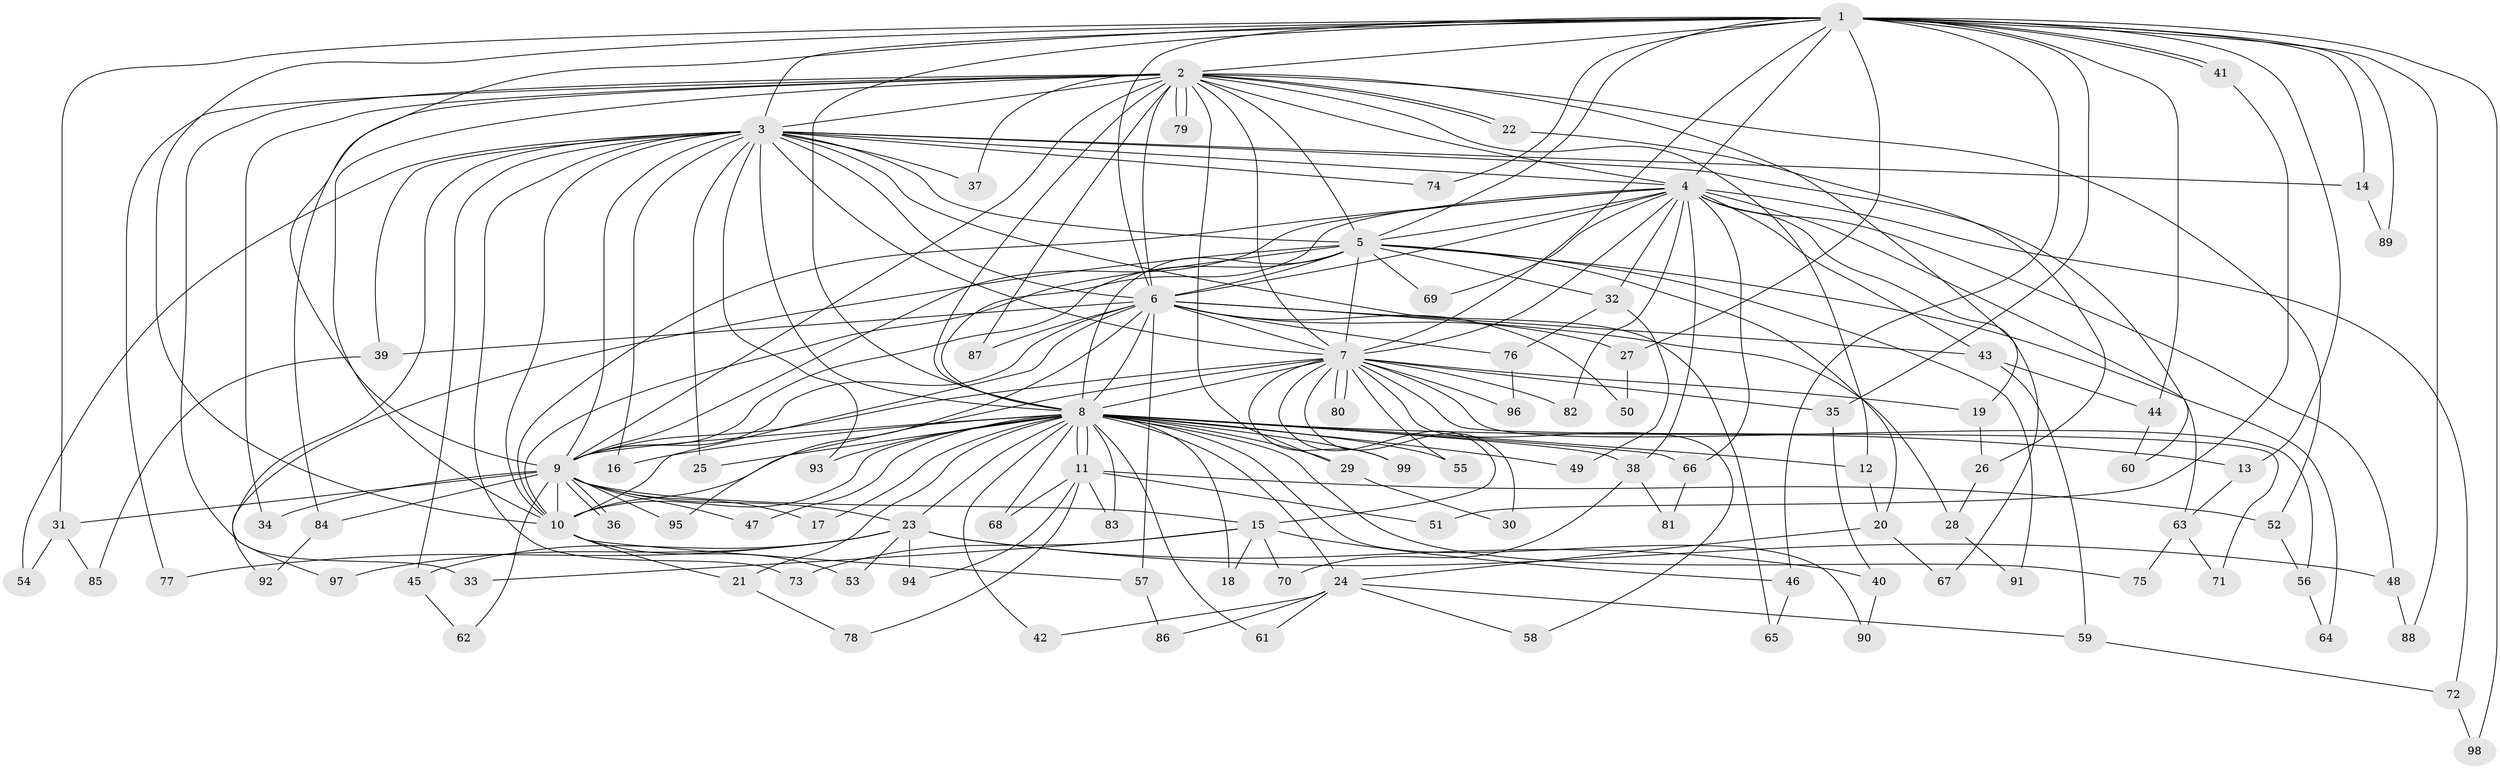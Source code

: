 // coarse degree distribution, {22: 0.013888888888888888, 19: 0.041666666666666664, 17: 0.013888888888888888, 14: 0.013888888888888888, 16: 0.013888888888888888, 18: 0.013888888888888888, 33: 0.013888888888888888, 7: 0.027777777777777776, 3: 0.2638888888888889, 2: 0.4722222222222222, 4: 0.06944444444444445, 9: 0.013888888888888888, 6: 0.013888888888888888, 5: 0.013888888888888888}
// Generated by graph-tools (version 1.1) at 2025/51/02/27/25 19:51:53]
// undirected, 99 vertices, 223 edges
graph export_dot {
graph [start="1"]
  node [color=gray90,style=filled];
  1;
  2;
  3;
  4;
  5;
  6;
  7;
  8;
  9;
  10;
  11;
  12;
  13;
  14;
  15;
  16;
  17;
  18;
  19;
  20;
  21;
  22;
  23;
  24;
  25;
  26;
  27;
  28;
  29;
  30;
  31;
  32;
  33;
  34;
  35;
  36;
  37;
  38;
  39;
  40;
  41;
  42;
  43;
  44;
  45;
  46;
  47;
  48;
  49;
  50;
  51;
  52;
  53;
  54;
  55;
  56;
  57;
  58;
  59;
  60;
  61;
  62;
  63;
  64;
  65;
  66;
  67;
  68;
  69;
  70;
  71;
  72;
  73;
  74;
  75;
  76;
  77;
  78;
  79;
  80;
  81;
  82;
  83;
  84;
  85;
  86;
  87;
  88;
  89;
  90;
  91;
  92;
  93;
  94;
  95;
  96;
  97;
  98;
  99;
  1 -- 2;
  1 -- 3;
  1 -- 4;
  1 -- 5;
  1 -- 6;
  1 -- 7;
  1 -- 8;
  1 -- 9;
  1 -- 10;
  1 -- 13;
  1 -- 14;
  1 -- 27;
  1 -- 31;
  1 -- 35;
  1 -- 41;
  1 -- 41;
  1 -- 44;
  1 -- 46;
  1 -- 74;
  1 -- 88;
  1 -- 89;
  1 -- 98;
  2 -- 3;
  2 -- 4;
  2 -- 5;
  2 -- 6;
  2 -- 7;
  2 -- 8;
  2 -- 9;
  2 -- 10;
  2 -- 12;
  2 -- 19;
  2 -- 22;
  2 -- 22;
  2 -- 29;
  2 -- 33;
  2 -- 34;
  2 -- 37;
  2 -- 52;
  2 -- 77;
  2 -- 79;
  2 -- 79;
  2 -- 84;
  2 -- 87;
  3 -- 4;
  3 -- 5;
  3 -- 6;
  3 -- 7;
  3 -- 8;
  3 -- 9;
  3 -- 10;
  3 -- 14;
  3 -- 16;
  3 -- 25;
  3 -- 37;
  3 -- 39;
  3 -- 45;
  3 -- 54;
  3 -- 60;
  3 -- 65;
  3 -- 73;
  3 -- 74;
  3 -- 93;
  3 -- 97;
  4 -- 5;
  4 -- 6;
  4 -- 7;
  4 -- 8;
  4 -- 9;
  4 -- 10;
  4 -- 32;
  4 -- 38;
  4 -- 43;
  4 -- 48;
  4 -- 63;
  4 -- 66;
  4 -- 67;
  4 -- 69;
  4 -- 72;
  4 -- 82;
  5 -- 6;
  5 -- 7;
  5 -- 8;
  5 -- 9;
  5 -- 10;
  5 -- 20;
  5 -- 32;
  5 -- 64;
  5 -- 69;
  5 -- 91;
  5 -- 92;
  6 -- 7;
  6 -- 8;
  6 -- 9;
  6 -- 10;
  6 -- 27;
  6 -- 28;
  6 -- 39;
  6 -- 43;
  6 -- 50;
  6 -- 57;
  6 -- 76;
  6 -- 87;
  6 -- 95;
  7 -- 8;
  7 -- 9;
  7 -- 10;
  7 -- 15;
  7 -- 19;
  7 -- 30;
  7 -- 35;
  7 -- 55;
  7 -- 56;
  7 -- 58;
  7 -- 71;
  7 -- 80;
  7 -- 80;
  7 -- 82;
  7 -- 96;
  7 -- 99;
  8 -- 9;
  8 -- 10;
  8 -- 11;
  8 -- 11;
  8 -- 12;
  8 -- 13;
  8 -- 16;
  8 -- 17;
  8 -- 18;
  8 -- 21;
  8 -- 23;
  8 -- 24;
  8 -- 25;
  8 -- 29;
  8 -- 38;
  8 -- 42;
  8 -- 47;
  8 -- 49;
  8 -- 55;
  8 -- 61;
  8 -- 66;
  8 -- 68;
  8 -- 75;
  8 -- 83;
  8 -- 90;
  8 -- 93;
  8 -- 99;
  9 -- 10;
  9 -- 15;
  9 -- 17;
  9 -- 23;
  9 -- 31;
  9 -- 34;
  9 -- 36;
  9 -- 36;
  9 -- 47;
  9 -- 62;
  9 -- 84;
  9 -- 95;
  10 -- 21;
  10 -- 53;
  10 -- 57;
  11 -- 51;
  11 -- 52;
  11 -- 68;
  11 -- 78;
  11 -- 83;
  11 -- 94;
  12 -- 20;
  13 -- 63;
  14 -- 89;
  15 -- 18;
  15 -- 33;
  15 -- 46;
  15 -- 70;
  15 -- 73;
  19 -- 26;
  20 -- 24;
  20 -- 67;
  21 -- 78;
  22 -- 26;
  23 -- 40;
  23 -- 45;
  23 -- 48;
  23 -- 53;
  23 -- 77;
  23 -- 94;
  23 -- 97;
  24 -- 42;
  24 -- 58;
  24 -- 59;
  24 -- 61;
  24 -- 86;
  26 -- 28;
  27 -- 50;
  28 -- 91;
  29 -- 30;
  31 -- 54;
  31 -- 85;
  32 -- 49;
  32 -- 76;
  35 -- 40;
  38 -- 70;
  38 -- 81;
  39 -- 85;
  40 -- 90;
  41 -- 51;
  43 -- 44;
  43 -- 59;
  44 -- 60;
  45 -- 62;
  46 -- 65;
  48 -- 88;
  52 -- 56;
  56 -- 64;
  57 -- 86;
  59 -- 72;
  63 -- 71;
  63 -- 75;
  66 -- 81;
  72 -- 98;
  76 -- 96;
  84 -- 92;
}
